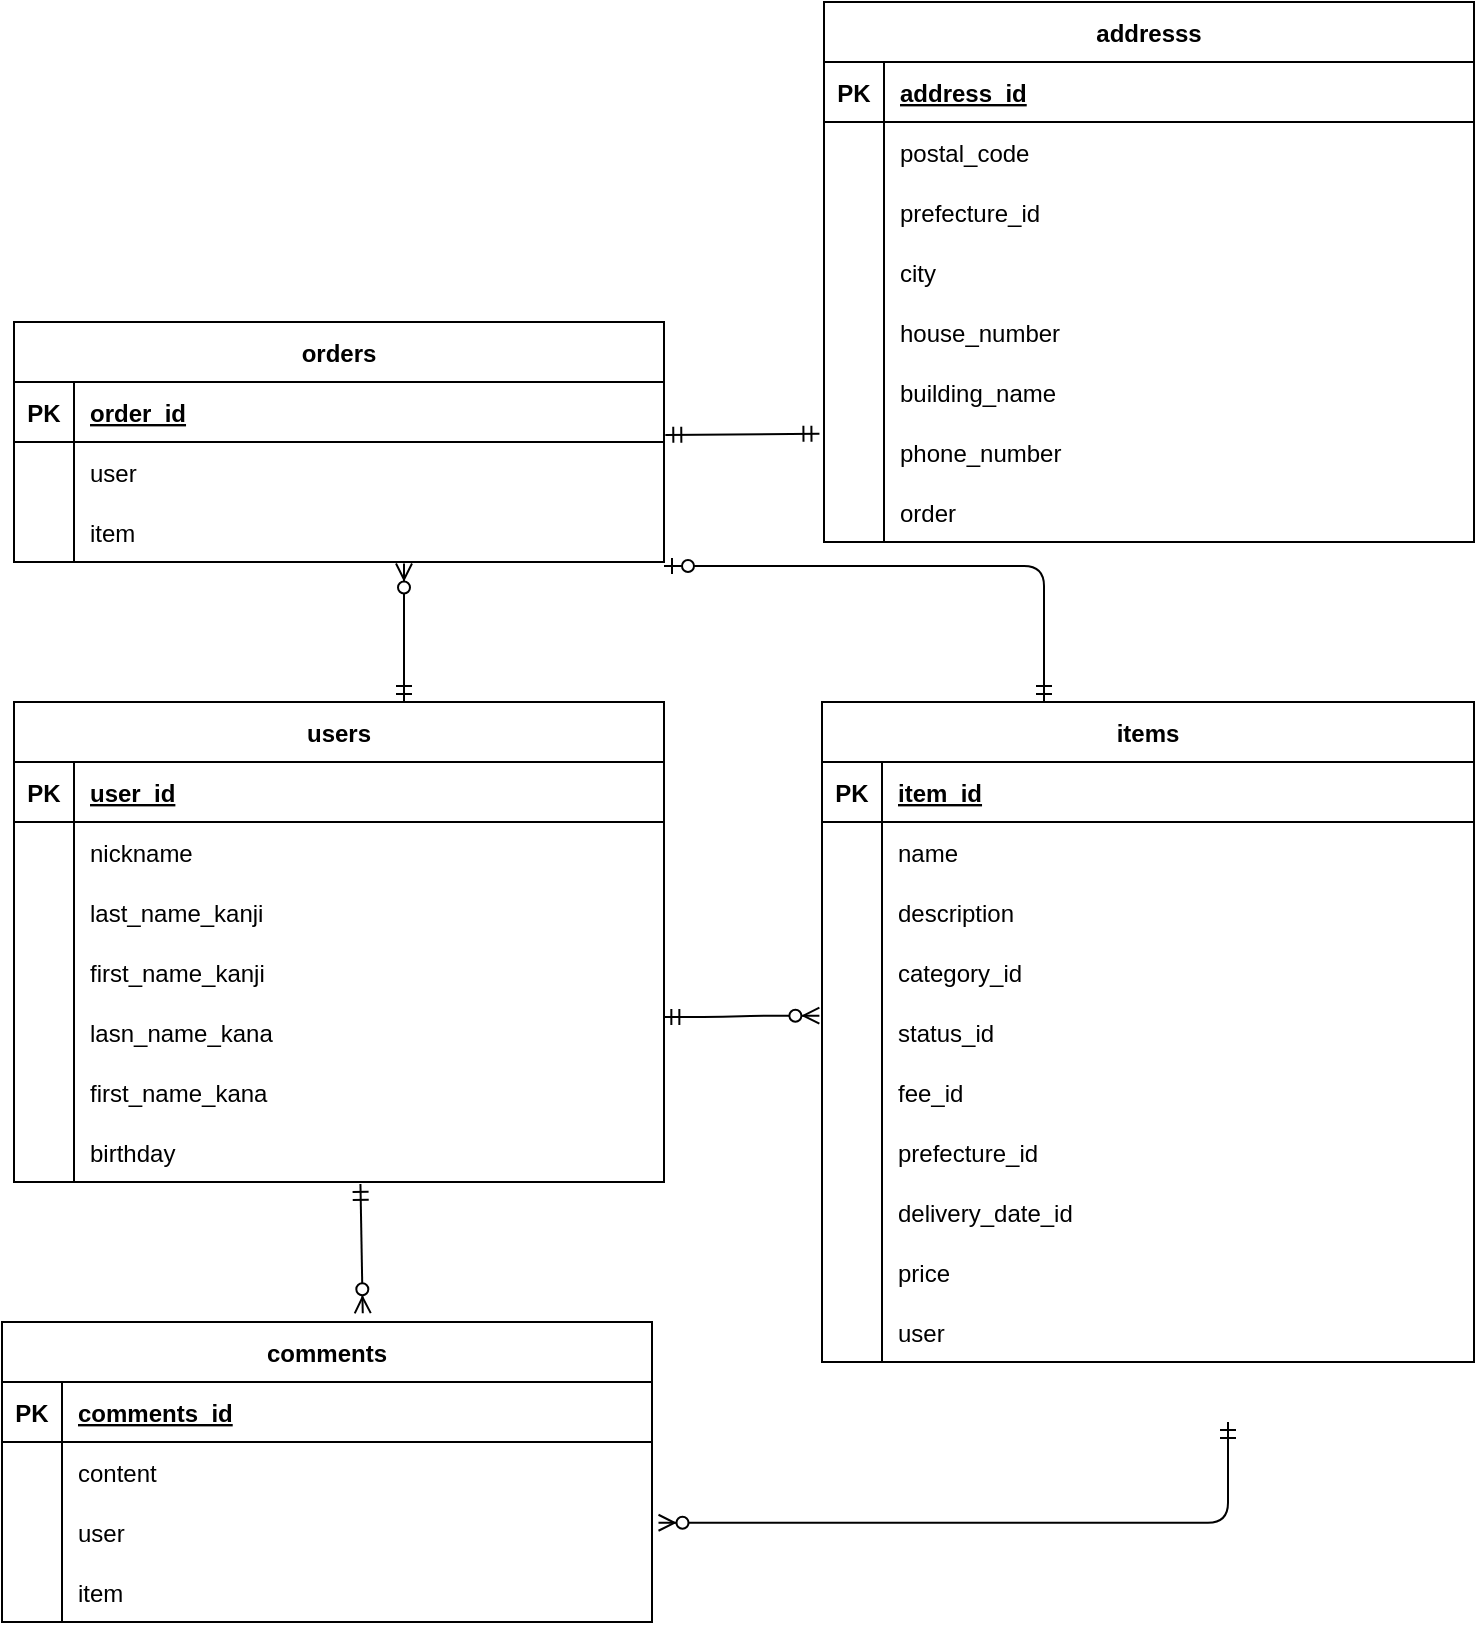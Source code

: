 <mxfile>
    <diagram id="KQ6oIsUss0RMuB4Pu9xS" name="ページ1">
        <mxGraphModel dx="745" dy="710" grid="1" gridSize="10" guides="1" tooltips="1" connect="0" arrows="1" fold="1" page="1" pageScale="1" pageWidth="827" pageHeight="1169" math="0" shadow="0">
            <root>
                <mxCell id="0"/>
                <mxCell id="1" parent="0"/>
                <mxCell id="64" value="users" style="shape=table;startSize=30;container=1;collapsible=1;childLayout=tableLayout;fixedRows=1;rowLines=0;fontStyle=1;align=center;resizeLast=1;labelBorderColor=none;" parent="1" vertex="1">
                    <mxGeometry x="26" y="370" width="325" height="240" as="geometry"/>
                </mxCell>
                <mxCell id="65" value="" style="shape=partialRectangle;collapsible=0;dropTarget=0;pointerEvents=0;fillColor=none;top=0;left=0;bottom=1;right=0;points=[[0,0.5],[1,0.5]];portConstraint=eastwest;labelBorderColor=none;" parent="64" vertex="1">
                    <mxGeometry y="30" width="325" height="30" as="geometry"/>
                </mxCell>
                <mxCell id="66" value="PK" style="shape=partialRectangle;connectable=0;fillColor=none;top=0;left=0;bottom=0;right=0;fontStyle=1;overflow=hidden;labelBorderColor=none;" parent="65" vertex="1">
                    <mxGeometry width="30" height="30" as="geometry">
                        <mxRectangle width="30" height="30" as="alternateBounds"/>
                    </mxGeometry>
                </mxCell>
                <mxCell id="67" value="user_id" style="shape=partialRectangle;connectable=0;fillColor=none;top=0;left=0;bottom=0;right=0;align=left;spacingLeft=6;fontStyle=5;overflow=hidden;labelBorderColor=none;" parent="65" vertex="1">
                    <mxGeometry x="30" width="295" height="30" as="geometry">
                        <mxRectangle width="295" height="30" as="alternateBounds"/>
                    </mxGeometry>
                </mxCell>
                <mxCell id="68" value="" style="shape=partialRectangle;collapsible=0;dropTarget=0;pointerEvents=0;fillColor=none;top=0;left=0;bottom=0;right=0;points=[[0,0.5],[1,0.5]];portConstraint=eastwest;labelBorderColor=none;" parent="64" vertex="1">
                    <mxGeometry y="60" width="325" height="30" as="geometry"/>
                </mxCell>
                <mxCell id="69" value="" style="shape=partialRectangle;connectable=0;fillColor=none;top=0;left=0;bottom=0;right=0;editable=1;overflow=hidden;labelBorderColor=none;" parent="68" vertex="1">
                    <mxGeometry width="30" height="30" as="geometry">
                        <mxRectangle width="30" height="30" as="alternateBounds"/>
                    </mxGeometry>
                </mxCell>
                <mxCell id="70" value="nickname " style="shape=partialRectangle;connectable=0;fillColor=none;top=0;left=0;bottom=0;right=0;align=left;spacingLeft=6;overflow=hidden;labelBorderColor=none;" parent="68" vertex="1">
                    <mxGeometry x="30" width="295" height="30" as="geometry">
                        <mxRectangle width="295" height="30" as="alternateBounds"/>
                    </mxGeometry>
                </mxCell>
                <mxCell id="71" value="" style="shape=partialRectangle;collapsible=0;dropTarget=0;pointerEvents=0;fillColor=none;top=0;left=0;bottom=0;right=0;points=[[0,0.5],[1,0.5]];portConstraint=eastwest;labelBorderColor=none;" parent="64" vertex="1">
                    <mxGeometry y="90" width="325" height="30" as="geometry"/>
                </mxCell>
                <mxCell id="72" value="" style="shape=partialRectangle;connectable=0;fillColor=none;top=0;left=0;bottom=0;right=0;editable=1;overflow=hidden;labelBorderColor=none;" parent="71" vertex="1">
                    <mxGeometry width="30" height="30" as="geometry">
                        <mxRectangle width="30" height="30" as="alternateBounds"/>
                    </mxGeometry>
                </mxCell>
                <mxCell id="73" value="last_name_kanji" style="shape=partialRectangle;connectable=0;fillColor=none;top=0;left=0;bottom=0;right=0;align=left;spacingLeft=6;overflow=hidden;labelBorderColor=none;" parent="71" vertex="1">
                    <mxGeometry x="30" width="295" height="30" as="geometry">
                        <mxRectangle width="295" height="30" as="alternateBounds"/>
                    </mxGeometry>
                </mxCell>
                <mxCell id="74" value="" style="shape=partialRectangle;collapsible=0;dropTarget=0;pointerEvents=0;fillColor=none;top=0;left=0;bottom=0;right=0;points=[[0,0.5],[1,0.5]];portConstraint=eastwest;labelBorderColor=none;" parent="64" vertex="1">
                    <mxGeometry y="120" width="325" height="30" as="geometry"/>
                </mxCell>
                <mxCell id="75" value="" style="shape=partialRectangle;connectable=0;fillColor=none;top=0;left=0;bottom=0;right=0;editable=1;overflow=hidden;labelBorderColor=none;" parent="74" vertex="1">
                    <mxGeometry width="30" height="30" as="geometry">
                        <mxRectangle width="30" height="30" as="alternateBounds"/>
                    </mxGeometry>
                </mxCell>
                <mxCell id="76" value="first_name_kanji " style="shape=partialRectangle;connectable=0;fillColor=none;top=0;left=0;bottom=0;right=0;align=left;spacingLeft=6;overflow=hidden;labelBorderColor=none;" parent="74" vertex="1">
                    <mxGeometry x="30" width="295" height="30" as="geometry">
                        <mxRectangle width="295" height="30" as="alternateBounds"/>
                    </mxGeometry>
                </mxCell>
                <mxCell id="119" value="" style="shape=partialRectangle;collapsible=0;dropTarget=0;pointerEvents=0;fillColor=none;top=0;left=0;bottom=0;right=0;points=[[0,0.5],[1,0.5]];portConstraint=eastwest;labelBorderColor=none;" parent="64" vertex="1">
                    <mxGeometry y="150" width="325" height="30" as="geometry"/>
                </mxCell>
                <mxCell id="120" value="" style="shape=partialRectangle;connectable=0;fillColor=none;top=0;left=0;bottom=0;right=0;editable=1;overflow=hidden;labelBorderColor=none;" parent="119" vertex="1">
                    <mxGeometry width="30" height="30" as="geometry">
                        <mxRectangle width="30" height="30" as="alternateBounds"/>
                    </mxGeometry>
                </mxCell>
                <mxCell id="121" value="lasn_name_kana" style="shape=partialRectangle;connectable=0;fillColor=none;top=0;left=0;bottom=0;right=0;align=left;spacingLeft=6;overflow=hidden;labelBorderColor=none;" parent="119" vertex="1">
                    <mxGeometry x="30" width="295" height="30" as="geometry">
                        <mxRectangle width="295" height="30" as="alternateBounds"/>
                    </mxGeometry>
                </mxCell>
                <mxCell id="122" value="" style="shape=partialRectangle;collapsible=0;dropTarget=0;pointerEvents=0;fillColor=none;top=0;left=0;bottom=0;right=0;points=[[0,0.5],[1,0.5]];portConstraint=eastwest;labelBorderColor=none;" parent="64" vertex="1">
                    <mxGeometry y="180" width="325" height="30" as="geometry"/>
                </mxCell>
                <mxCell id="123" value="" style="shape=partialRectangle;connectable=0;fillColor=none;top=0;left=0;bottom=0;right=0;editable=1;overflow=hidden;labelBorderColor=none;" parent="122" vertex="1">
                    <mxGeometry width="30" height="30" as="geometry">
                        <mxRectangle width="30" height="30" as="alternateBounds"/>
                    </mxGeometry>
                </mxCell>
                <mxCell id="124" value="first_name_kana" style="shape=partialRectangle;connectable=0;fillColor=none;top=0;left=0;bottom=0;right=0;align=left;spacingLeft=6;overflow=hidden;labelBorderColor=none;" parent="122" vertex="1">
                    <mxGeometry x="30" width="295" height="30" as="geometry">
                        <mxRectangle width="295" height="30" as="alternateBounds"/>
                    </mxGeometry>
                </mxCell>
                <mxCell id="125" value="" style="shape=partialRectangle;collapsible=0;dropTarget=0;pointerEvents=0;fillColor=none;top=0;left=0;bottom=0;right=0;points=[[0,0.5],[1,0.5]];portConstraint=eastwest;labelBorderColor=none;" parent="64" vertex="1">
                    <mxGeometry y="210" width="325" height="30" as="geometry"/>
                </mxCell>
                <mxCell id="126" value="" style="shape=partialRectangle;connectable=0;fillColor=none;top=0;left=0;bottom=0;right=0;editable=1;overflow=hidden;labelBorderColor=none;" parent="125" vertex="1">
                    <mxGeometry width="30" height="30" as="geometry">
                        <mxRectangle width="30" height="30" as="alternateBounds"/>
                    </mxGeometry>
                </mxCell>
                <mxCell id="127" value="birthday" style="shape=partialRectangle;connectable=0;fillColor=none;top=0;left=0;bottom=0;right=0;align=left;spacingLeft=6;overflow=hidden;labelBorderColor=none;" parent="125" vertex="1">
                    <mxGeometry x="30" width="295" height="30" as="geometry">
                        <mxRectangle width="295" height="30" as="alternateBounds"/>
                    </mxGeometry>
                </mxCell>
                <mxCell id="77" value="items" style="shape=table;startSize=30;container=1;collapsible=1;childLayout=tableLayout;fixedRows=1;rowLines=0;fontStyle=1;align=center;resizeLast=1;labelBorderColor=none;" parent="1" vertex="1">
                    <mxGeometry x="430" y="370" width="326" height="330" as="geometry"/>
                </mxCell>
                <mxCell id="78" value="" style="shape=partialRectangle;collapsible=0;dropTarget=0;pointerEvents=0;fillColor=none;top=0;left=0;bottom=1;right=0;points=[[0,0.5],[1,0.5]];portConstraint=eastwest;labelBorderColor=none;" parent="77" vertex="1">
                    <mxGeometry y="30" width="326" height="30" as="geometry"/>
                </mxCell>
                <mxCell id="79" value="PK" style="shape=partialRectangle;connectable=0;fillColor=none;top=0;left=0;bottom=0;right=0;fontStyle=1;overflow=hidden;labelBorderColor=none;" parent="78" vertex="1">
                    <mxGeometry width="30" height="30" as="geometry">
                        <mxRectangle width="30" height="30" as="alternateBounds"/>
                    </mxGeometry>
                </mxCell>
                <mxCell id="80" value="item_id" style="shape=partialRectangle;connectable=0;fillColor=none;top=0;left=0;bottom=0;right=0;align=left;spacingLeft=6;fontStyle=5;overflow=hidden;labelBorderColor=none;" parent="78" vertex="1">
                    <mxGeometry x="30" width="296" height="30" as="geometry">
                        <mxRectangle width="296" height="30" as="alternateBounds"/>
                    </mxGeometry>
                </mxCell>
                <mxCell id="81" value="" style="shape=partialRectangle;collapsible=0;dropTarget=0;pointerEvents=0;fillColor=none;top=0;left=0;bottom=0;right=0;points=[[0,0.5],[1,0.5]];portConstraint=eastwest;labelBorderColor=none;" parent="77" vertex="1">
                    <mxGeometry y="60" width="326" height="30" as="geometry"/>
                </mxCell>
                <mxCell id="82" value="" style="shape=partialRectangle;connectable=0;fillColor=none;top=0;left=0;bottom=0;right=0;editable=1;overflow=hidden;labelBorderColor=none;" parent="81" vertex="1">
                    <mxGeometry width="30" height="30" as="geometry">
                        <mxRectangle width="30" height="30" as="alternateBounds"/>
                    </mxGeometry>
                </mxCell>
                <mxCell id="83" value="name" style="shape=partialRectangle;connectable=0;fillColor=none;top=0;left=0;bottom=0;right=0;align=left;spacingLeft=6;overflow=hidden;labelBorderColor=none;" parent="81" vertex="1">
                    <mxGeometry x="30" width="296" height="30" as="geometry">
                        <mxRectangle width="296" height="30" as="alternateBounds"/>
                    </mxGeometry>
                </mxCell>
                <mxCell id="87" value="" style="shape=partialRectangle;collapsible=0;dropTarget=0;pointerEvents=0;fillColor=none;top=0;left=0;bottom=0;right=0;points=[[0,0.5],[1,0.5]];portConstraint=eastwest;labelBorderColor=none;" parent="77" vertex="1">
                    <mxGeometry y="90" width="326" height="30" as="geometry"/>
                </mxCell>
                <mxCell id="88" value="" style="shape=partialRectangle;connectable=0;fillColor=none;top=0;left=0;bottom=0;right=0;editable=1;overflow=hidden;labelBorderColor=none;" parent="87" vertex="1">
                    <mxGeometry width="30" height="30" as="geometry">
                        <mxRectangle width="30" height="30" as="alternateBounds"/>
                    </mxGeometry>
                </mxCell>
                <mxCell id="89" value="description" style="shape=partialRectangle;connectable=0;fillColor=none;top=0;left=0;bottom=0;right=0;align=left;spacingLeft=6;overflow=hidden;labelBorderColor=none;" parent="87" vertex="1">
                    <mxGeometry x="30" width="296" height="30" as="geometry">
                        <mxRectangle width="296" height="30" as="alternateBounds"/>
                    </mxGeometry>
                </mxCell>
                <mxCell id="131" value="" style="shape=partialRectangle;collapsible=0;dropTarget=0;pointerEvents=0;fillColor=none;top=0;left=0;bottom=0;right=0;points=[[0,0.5],[1,0.5]];portConstraint=eastwest;labelBorderColor=none;" parent="77" vertex="1">
                    <mxGeometry y="120" width="326" height="30" as="geometry"/>
                </mxCell>
                <mxCell id="132" value="" style="shape=partialRectangle;connectable=0;fillColor=none;top=0;left=0;bottom=0;right=0;editable=1;overflow=hidden;labelBorderColor=none;" parent="131" vertex="1">
                    <mxGeometry width="30" height="30" as="geometry">
                        <mxRectangle width="30" height="30" as="alternateBounds"/>
                    </mxGeometry>
                </mxCell>
                <mxCell id="133" value="category_id" style="shape=partialRectangle;connectable=0;fillColor=none;top=0;left=0;bottom=0;right=0;align=left;spacingLeft=6;overflow=hidden;labelBorderColor=none;" parent="131" vertex="1">
                    <mxGeometry x="30" width="296" height="30" as="geometry">
                        <mxRectangle width="296" height="30" as="alternateBounds"/>
                    </mxGeometry>
                </mxCell>
                <mxCell id="134" value="" style="shape=partialRectangle;collapsible=0;dropTarget=0;pointerEvents=0;fillColor=none;top=0;left=0;bottom=0;right=0;points=[[0,0.5],[1,0.5]];portConstraint=eastwest;labelBorderColor=none;" parent="77" vertex="1">
                    <mxGeometry y="150" width="326" height="30" as="geometry"/>
                </mxCell>
                <mxCell id="135" value="" style="shape=partialRectangle;connectable=0;fillColor=none;top=0;left=0;bottom=0;right=0;editable=1;overflow=hidden;labelBorderColor=none;" parent="134" vertex="1">
                    <mxGeometry width="30" height="30" as="geometry">
                        <mxRectangle width="30" height="30" as="alternateBounds"/>
                    </mxGeometry>
                </mxCell>
                <mxCell id="136" value="status_id" style="shape=partialRectangle;connectable=0;fillColor=none;top=0;left=0;bottom=0;right=0;align=left;spacingLeft=6;overflow=hidden;labelBorderColor=none;" parent="134" vertex="1">
                    <mxGeometry x="30" width="296" height="30" as="geometry">
                        <mxRectangle width="296" height="30" as="alternateBounds"/>
                    </mxGeometry>
                </mxCell>
                <mxCell id="137" value="" style="shape=partialRectangle;collapsible=0;dropTarget=0;pointerEvents=0;fillColor=none;top=0;left=0;bottom=0;right=0;points=[[0,0.5],[1,0.5]];portConstraint=eastwest;labelBorderColor=none;" parent="77" vertex="1">
                    <mxGeometry y="180" width="326" height="30" as="geometry"/>
                </mxCell>
                <mxCell id="138" value="" style="shape=partialRectangle;connectable=0;fillColor=none;top=0;left=0;bottom=0;right=0;editable=1;overflow=hidden;labelBorderColor=none;" parent="137" vertex="1">
                    <mxGeometry width="30" height="30" as="geometry">
                        <mxRectangle width="30" height="30" as="alternateBounds"/>
                    </mxGeometry>
                </mxCell>
                <mxCell id="139" value="fee_id" style="shape=partialRectangle;connectable=0;fillColor=none;top=0;left=0;bottom=0;right=0;align=left;spacingLeft=6;overflow=hidden;labelBorderColor=none;" parent="137" vertex="1">
                    <mxGeometry x="30" width="296" height="30" as="geometry">
                        <mxRectangle width="296" height="30" as="alternateBounds"/>
                    </mxGeometry>
                </mxCell>
                <mxCell id="140" value="" style="shape=partialRectangle;collapsible=0;dropTarget=0;pointerEvents=0;fillColor=none;top=0;left=0;bottom=0;right=0;points=[[0,0.5],[1,0.5]];portConstraint=eastwest;labelBorderColor=none;" parent="77" vertex="1">
                    <mxGeometry y="210" width="326" height="30" as="geometry"/>
                </mxCell>
                <mxCell id="141" value="" style="shape=partialRectangle;connectable=0;fillColor=none;top=0;left=0;bottom=0;right=0;editable=1;overflow=hidden;labelBorderColor=none;" parent="140" vertex="1">
                    <mxGeometry width="30" height="30" as="geometry">
                        <mxRectangle width="30" height="30" as="alternateBounds"/>
                    </mxGeometry>
                </mxCell>
                <mxCell id="142" value="prefecture_id" style="shape=partialRectangle;connectable=0;fillColor=none;top=0;left=0;bottom=0;right=0;align=left;spacingLeft=6;overflow=hidden;labelBorderColor=none;" parent="140" vertex="1">
                    <mxGeometry x="30" width="296" height="30" as="geometry">
                        <mxRectangle width="296" height="30" as="alternateBounds"/>
                    </mxGeometry>
                </mxCell>
                <mxCell id="143" value="" style="shape=partialRectangle;collapsible=0;dropTarget=0;pointerEvents=0;fillColor=none;top=0;left=0;bottom=0;right=0;points=[[0,0.5],[1,0.5]];portConstraint=eastwest;labelBorderColor=none;" parent="77" vertex="1">
                    <mxGeometry y="240" width="326" height="30" as="geometry"/>
                </mxCell>
                <mxCell id="144" value="" style="shape=partialRectangle;connectable=0;fillColor=none;top=0;left=0;bottom=0;right=0;editable=1;overflow=hidden;labelBorderColor=none;" parent="143" vertex="1">
                    <mxGeometry width="30" height="30" as="geometry">
                        <mxRectangle width="30" height="30" as="alternateBounds"/>
                    </mxGeometry>
                </mxCell>
                <mxCell id="145" value="delivery_date_id" style="shape=partialRectangle;connectable=0;fillColor=none;top=0;left=0;bottom=0;right=0;align=left;spacingLeft=6;overflow=hidden;labelBorderColor=none;" parent="143" vertex="1">
                    <mxGeometry x="30" width="296" height="30" as="geometry">
                        <mxRectangle width="296" height="30" as="alternateBounds"/>
                    </mxGeometry>
                </mxCell>
                <mxCell id="146" value="" style="shape=partialRectangle;collapsible=0;dropTarget=0;pointerEvents=0;fillColor=none;top=0;left=0;bottom=0;right=0;points=[[0,0.5],[1,0.5]];portConstraint=eastwest;labelBorderColor=none;" parent="77" vertex="1">
                    <mxGeometry y="270" width="326" height="30" as="geometry"/>
                </mxCell>
                <mxCell id="147" value="" style="shape=partialRectangle;connectable=0;fillColor=none;top=0;left=0;bottom=0;right=0;editable=1;overflow=hidden;labelBorderColor=none;" parent="146" vertex="1">
                    <mxGeometry width="30" height="30" as="geometry">
                        <mxRectangle width="30" height="30" as="alternateBounds"/>
                    </mxGeometry>
                </mxCell>
                <mxCell id="148" value="price" style="shape=partialRectangle;connectable=0;fillColor=none;top=0;left=0;bottom=0;right=0;align=left;spacingLeft=6;overflow=hidden;labelBorderColor=none;" parent="146" vertex="1">
                    <mxGeometry x="30" width="296" height="30" as="geometry">
                        <mxRectangle width="296" height="30" as="alternateBounds"/>
                    </mxGeometry>
                </mxCell>
                <mxCell id="236" value="" style="shape=partialRectangle;collapsible=0;dropTarget=0;pointerEvents=0;fillColor=none;top=0;left=0;bottom=0;right=0;points=[[0,0.5],[1,0.5]];portConstraint=eastwest;labelBorderColor=none;" vertex="1" parent="77">
                    <mxGeometry y="300" width="326" height="30" as="geometry"/>
                </mxCell>
                <mxCell id="237" value="" style="shape=partialRectangle;connectable=0;fillColor=none;top=0;left=0;bottom=0;right=0;editable=1;overflow=hidden;labelBorderColor=none;" vertex="1" parent="236">
                    <mxGeometry width="30" height="30" as="geometry">
                        <mxRectangle width="30" height="30" as="alternateBounds"/>
                    </mxGeometry>
                </mxCell>
                <mxCell id="238" value="user" style="shape=partialRectangle;connectable=0;fillColor=none;top=0;left=0;bottom=0;right=0;align=left;spacingLeft=6;overflow=hidden;labelBorderColor=none;" vertex="1" parent="236">
                    <mxGeometry x="30" width="296" height="30" as="geometry">
                        <mxRectangle width="296" height="30" as="alternateBounds"/>
                    </mxGeometry>
                </mxCell>
                <mxCell id="91" value="orders" style="shape=table;startSize=30;container=1;collapsible=1;childLayout=tableLayout;fixedRows=1;rowLines=0;fontStyle=1;align=center;resizeLast=1;labelBorderColor=none;" parent="1" vertex="1">
                    <mxGeometry x="26" y="180" width="325" height="120" as="geometry"/>
                </mxCell>
                <mxCell id="92" value="" style="shape=partialRectangle;collapsible=0;dropTarget=0;pointerEvents=0;fillColor=none;top=0;left=0;bottom=1;right=0;points=[[0,0.5],[1,0.5]];portConstraint=eastwest;labelBorderColor=none;" parent="91" vertex="1">
                    <mxGeometry y="30" width="325" height="30" as="geometry"/>
                </mxCell>
                <mxCell id="93" value="PK" style="shape=partialRectangle;connectable=0;fillColor=none;top=0;left=0;bottom=0;right=0;fontStyle=1;overflow=hidden;labelBorderColor=none;" parent="92" vertex="1">
                    <mxGeometry width="30" height="30" as="geometry">
                        <mxRectangle width="30" height="30" as="alternateBounds"/>
                    </mxGeometry>
                </mxCell>
                <mxCell id="94" value="order_id" style="shape=partialRectangle;connectable=0;fillColor=none;top=0;left=0;bottom=0;right=0;align=left;spacingLeft=6;fontStyle=5;overflow=hidden;labelBorderColor=none;" parent="92" vertex="1">
                    <mxGeometry x="30" width="295" height="30" as="geometry">
                        <mxRectangle width="295" height="30" as="alternateBounds"/>
                    </mxGeometry>
                </mxCell>
                <mxCell id="191" value="" style="shape=partialRectangle;collapsible=0;dropTarget=0;pointerEvents=0;fillColor=none;top=0;left=0;bottom=0;right=0;points=[[0,0.5],[1,0.5]];portConstraint=eastwest;labelBorderColor=none;" parent="91" vertex="1">
                    <mxGeometry y="60" width="325" height="30" as="geometry"/>
                </mxCell>
                <mxCell id="192" value="" style="shape=partialRectangle;connectable=0;fillColor=none;top=0;left=0;bottom=0;right=0;editable=1;overflow=hidden;labelBorderColor=none;" parent="191" vertex="1">
                    <mxGeometry width="30" height="30" as="geometry">
                        <mxRectangle width="30" height="30" as="alternateBounds"/>
                    </mxGeometry>
                </mxCell>
                <mxCell id="193" value="user" style="shape=partialRectangle;connectable=0;fillColor=none;top=0;left=0;bottom=0;right=0;align=left;spacingLeft=6;overflow=hidden;labelBorderColor=none;" parent="191" vertex="1">
                    <mxGeometry x="30" width="295" height="30" as="geometry">
                        <mxRectangle width="295" height="30" as="alternateBounds"/>
                    </mxGeometry>
                </mxCell>
                <mxCell id="194" value="" style="shape=partialRectangle;collapsible=0;dropTarget=0;pointerEvents=0;fillColor=none;top=0;left=0;bottom=0;right=0;points=[[0,0.5],[1,0.5]];portConstraint=eastwest;labelBorderColor=none;" parent="91" vertex="1">
                    <mxGeometry y="90" width="325" height="30" as="geometry"/>
                </mxCell>
                <mxCell id="195" value="" style="shape=partialRectangle;connectable=0;fillColor=none;top=0;left=0;bottom=0;right=0;editable=1;overflow=hidden;labelBorderColor=none;" parent="194" vertex="1">
                    <mxGeometry width="30" height="30" as="geometry">
                        <mxRectangle width="30" height="30" as="alternateBounds"/>
                    </mxGeometry>
                </mxCell>
                <mxCell id="196" value="item" style="shape=partialRectangle;connectable=0;fillColor=none;top=0;left=0;bottom=0;right=0;align=left;spacingLeft=6;overflow=hidden;labelBorderColor=none;" parent="194" vertex="1">
                    <mxGeometry x="30" width="295" height="30" as="geometry">
                        <mxRectangle width="295" height="30" as="alternateBounds"/>
                    </mxGeometry>
                </mxCell>
                <mxCell id="105" value="comments" style="shape=table;startSize=30;container=1;collapsible=1;childLayout=tableLayout;fixedRows=1;rowLines=0;fontStyle=1;align=center;resizeLast=1;labelBorderColor=none;" parent="1" vertex="1">
                    <mxGeometry x="20" y="680" width="325" height="150" as="geometry"/>
                </mxCell>
                <mxCell id="106" value="" style="shape=partialRectangle;collapsible=0;dropTarget=0;pointerEvents=0;fillColor=none;top=0;left=0;bottom=1;right=0;points=[[0,0.5],[1,0.5]];portConstraint=eastwest;labelBorderColor=none;" parent="105" vertex="1">
                    <mxGeometry y="30" width="325" height="30" as="geometry"/>
                </mxCell>
                <mxCell id="107" value="PK" style="shape=partialRectangle;connectable=0;fillColor=none;top=0;left=0;bottom=0;right=0;fontStyle=1;overflow=hidden;labelBorderColor=none;" parent="106" vertex="1">
                    <mxGeometry width="30" height="30" as="geometry">
                        <mxRectangle width="30" height="30" as="alternateBounds"/>
                    </mxGeometry>
                </mxCell>
                <mxCell id="108" value="comments_id" style="shape=partialRectangle;connectable=0;fillColor=none;top=0;left=0;bottom=0;right=0;align=left;spacingLeft=6;fontStyle=5;overflow=hidden;labelBorderColor=none;" parent="106" vertex="1">
                    <mxGeometry x="30" width="295" height="30" as="geometry">
                        <mxRectangle width="295" height="30" as="alternateBounds"/>
                    </mxGeometry>
                </mxCell>
                <mxCell id="109" value="" style="shape=partialRectangle;collapsible=0;dropTarget=0;pointerEvents=0;fillColor=none;top=0;left=0;bottom=0;right=0;points=[[0,0.5],[1,0.5]];portConstraint=eastwest;labelBorderColor=none;" parent="105" vertex="1">
                    <mxGeometry y="60" width="325" height="30" as="geometry"/>
                </mxCell>
                <mxCell id="110" value="" style="shape=partialRectangle;connectable=0;fillColor=none;top=0;left=0;bottom=0;right=0;editable=1;overflow=hidden;labelBorderColor=none;" parent="109" vertex="1">
                    <mxGeometry width="30" height="30" as="geometry">
                        <mxRectangle width="30" height="30" as="alternateBounds"/>
                    </mxGeometry>
                </mxCell>
                <mxCell id="111" value="content" style="shape=partialRectangle;connectable=0;fillColor=none;top=0;left=0;bottom=0;right=0;align=left;spacingLeft=6;overflow=hidden;labelBorderColor=none;" parent="109" vertex="1">
                    <mxGeometry x="30" width="295" height="30" as="geometry">
                        <mxRectangle width="295" height="30" as="alternateBounds"/>
                    </mxGeometry>
                </mxCell>
                <mxCell id="112" value="" style="shape=partialRectangle;collapsible=0;dropTarget=0;pointerEvents=0;fillColor=none;top=0;left=0;bottom=0;right=0;points=[[0,0.5],[1,0.5]];portConstraint=eastwest;labelBorderColor=none;" parent="105" vertex="1">
                    <mxGeometry y="90" width="325" height="30" as="geometry"/>
                </mxCell>
                <mxCell id="113" value="" style="shape=partialRectangle;connectable=0;fillColor=none;top=0;left=0;bottom=0;right=0;editable=1;overflow=hidden;labelBorderColor=none;" parent="112" vertex="1">
                    <mxGeometry width="30" height="30" as="geometry">
                        <mxRectangle width="30" height="30" as="alternateBounds"/>
                    </mxGeometry>
                </mxCell>
                <mxCell id="114" value="user" style="shape=partialRectangle;connectable=0;fillColor=none;top=0;left=0;bottom=0;right=0;align=left;spacingLeft=6;overflow=hidden;labelBorderColor=none;" parent="112" vertex="1">
                    <mxGeometry x="30" width="295" height="30" as="geometry">
                        <mxRectangle width="295" height="30" as="alternateBounds"/>
                    </mxGeometry>
                </mxCell>
                <mxCell id="115" value="" style="shape=partialRectangle;collapsible=0;dropTarget=0;pointerEvents=0;fillColor=none;top=0;left=0;bottom=0;right=0;points=[[0,0.5],[1,0.5]];portConstraint=eastwest;labelBorderColor=none;" parent="105" vertex="1">
                    <mxGeometry y="120" width="325" height="30" as="geometry"/>
                </mxCell>
                <mxCell id="116" value="" style="shape=partialRectangle;connectable=0;fillColor=none;top=0;left=0;bottom=0;right=0;editable=1;overflow=hidden;labelBorderColor=none;" parent="115" vertex="1">
                    <mxGeometry width="30" height="30" as="geometry">
                        <mxRectangle width="30" height="30" as="alternateBounds"/>
                    </mxGeometry>
                </mxCell>
                <mxCell id="117" value="item" style="shape=partialRectangle;connectable=0;fillColor=none;top=0;left=0;bottom=0;right=0;align=left;spacingLeft=6;overflow=hidden;labelBorderColor=none;" parent="115" vertex="1">
                    <mxGeometry x="30" width="295" height="30" as="geometry">
                        <mxRectangle width="295" height="30" as="alternateBounds"/>
                    </mxGeometry>
                </mxCell>
                <mxCell id="197" value="addresss" style="shape=table;startSize=30;container=1;collapsible=1;childLayout=tableLayout;fixedRows=1;rowLines=0;fontStyle=1;align=center;resizeLast=1;labelBorderColor=none;" vertex="1" parent="1">
                    <mxGeometry x="431" y="20" width="325" height="270" as="geometry"/>
                </mxCell>
                <mxCell id="198" value="" style="shape=partialRectangle;collapsible=0;dropTarget=0;pointerEvents=0;fillColor=none;top=0;left=0;bottom=1;right=0;points=[[0,0.5],[1,0.5]];portConstraint=eastwest;labelBorderColor=none;" vertex="1" parent="197">
                    <mxGeometry y="30" width="325" height="30" as="geometry"/>
                </mxCell>
                <mxCell id="199" value="PK" style="shape=partialRectangle;connectable=0;fillColor=none;top=0;left=0;bottom=0;right=0;fontStyle=1;overflow=hidden;labelBorderColor=none;" vertex="1" parent="198">
                    <mxGeometry width="30" height="30" as="geometry">
                        <mxRectangle width="30" height="30" as="alternateBounds"/>
                    </mxGeometry>
                </mxCell>
                <mxCell id="200" value="address_id" style="shape=partialRectangle;connectable=0;fillColor=none;top=0;left=0;bottom=0;right=0;align=left;spacingLeft=6;fontStyle=5;overflow=hidden;labelBorderColor=none;" vertex="1" parent="198">
                    <mxGeometry x="30" width="295" height="30" as="geometry">
                        <mxRectangle width="295" height="30" as="alternateBounds"/>
                    </mxGeometry>
                </mxCell>
                <mxCell id="204" value="" style="shape=partialRectangle;collapsible=0;dropTarget=0;pointerEvents=0;fillColor=none;top=0;left=0;bottom=0;right=0;points=[[0,0.5],[1,0.5]];portConstraint=eastwest;labelBorderColor=none;" vertex="1" parent="197">
                    <mxGeometry y="60" width="325" height="30" as="geometry"/>
                </mxCell>
                <mxCell id="205" value="" style="shape=partialRectangle;connectable=0;fillColor=none;top=0;left=0;bottom=0;right=0;editable=1;overflow=hidden;labelBorderColor=none;" vertex="1" parent="204">
                    <mxGeometry width="30" height="30" as="geometry">
                        <mxRectangle width="30" height="30" as="alternateBounds"/>
                    </mxGeometry>
                </mxCell>
                <mxCell id="206" value="postal_code " style="shape=partialRectangle;connectable=0;fillColor=none;top=0;left=0;bottom=0;right=0;align=left;spacingLeft=6;overflow=hidden;labelBorderColor=none;" vertex="1" parent="204">
                    <mxGeometry x="30" width="295" height="30" as="geometry">
                        <mxRectangle width="295" height="30" as="alternateBounds"/>
                    </mxGeometry>
                </mxCell>
                <mxCell id="207" value="" style="shape=partialRectangle;collapsible=0;dropTarget=0;pointerEvents=0;fillColor=none;top=0;left=0;bottom=0;right=0;points=[[0,0.5],[1,0.5]];portConstraint=eastwest;labelBorderColor=none;" vertex="1" parent="197">
                    <mxGeometry y="90" width="325" height="30" as="geometry"/>
                </mxCell>
                <mxCell id="208" value="" style="shape=partialRectangle;connectable=0;fillColor=none;top=0;left=0;bottom=0;right=0;editable=1;overflow=hidden;labelBorderColor=none;" vertex="1" parent="207">
                    <mxGeometry width="30" height="30" as="geometry">
                        <mxRectangle width="30" height="30" as="alternateBounds"/>
                    </mxGeometry>
                </mxCell>
                <mxCell id="209" value="prefecture_id" style="shape=partialRectangle;connectable=0;fillColor=none;top=0;left=0;bottom=0;right=0;align=left;spacingLeft=6;overflow=hidden;labelBorderColor=none;" vertex="1" parent="207">
                    <mxGeometry x="30" width="295" height="30" as="geometry">
                        <mxRectangle width="295" height="30" as="alternateBounds"/>
                    </mxGeometry>
                </mxCell>
                <mxCell id="210" value="" style="shape=partialRectangle;collapsible=0;dropTarget=0;pointerEvents=0;fillColor=none;top=0;left=0;bottom=0;right=0;points=[[0,0.5],[1,0.5]];portConstraint=eastwest;labelBorderColor=none;" vertex="1" parent="197">
                    <mxGeometry y="120" width="325" height="30" as="geometry"/>
                </mxCell>
                <mxCell id="211" value="" style="shape=partialRectangle;connectable=0;fillColor=none;top=0;left=0;bottom=0;right=0;editable=1;overflow=hidden;labelBorderColor=none;" vertex="1" parent="210">
                    <mxGeometry width="30" height="30" as="geometry">
                        <mxRectangle width="30" height="30" as="alternateBounds"/>
                    </mxGeometry>
                </mxCell>
                <mxCell id="212" value="city" style="shape=partialRectangle;connectable=0;fillColor=none;top=0;left=0;bottom=0;right=0;align=left;spacingLeft=6;overflow=hidden;labelBorderColor=none;" vertex="1" parent="210">
                    <mxGeometry x="30" width="295" height="30" as="geometry">
                        <mxRectangle width="295" height="30" as="alternateBounds"/>
                    </mxGeometry>
                </mxCell>
                <mxCell id="213" value="" style="shape=partialRectangle;collapsible=0;dropTarget=0;pointerEvents=0;fillColor=none;top=0;left=0;bottom=0;right=0;points=[[0,0.5],[1,0.5]];portConstraint=eastwest;labelBorderColor=none;" vertex="1" parent="197">
                    <mxGeometry y="150" width="325" height="30" as="geometry"/>
                </mxCell>
                <mxCell id="214" value="" style="shape=partialRectangle;connectable=0;fillColor=none;top=0;left=0;bottom=0;right=0;editable=1;overflow=hidden;labelBorderColor=none;" vertex="1" parent="213">
                    <mxGeometry width="30" height="30" as="geometry">
                        <mxRectangle width="30" height="30" as="alternateBounds"/>
                    </mxGeometry>
                </mxCell>
                <mxCell id="215" value="house_number" style="shape=partialRectangle;connectable=0;fillColor=none;top=0;left=0;bottom=0;right=0;align=left;spacingLeft=6;overflow=hidden;labelBorderColor=none;" vertex="1" parent="213">
                    <mxGeometry x="30" width="295" height="30" as="geometry">
                        <mxRectangle width="295" height="30" as="alternateBounds"/>
                    </mxGeometry>
                </mxCell>
                <mxCell id="216" value="" style="shape=partialRectangle;collapsible=0;dropTarget=0;pointerEvents=0;fillColor=none;top=0;left=0;bottom=0;right=0;points=[[0,0.5],[1,0.5]];portConstraint=eastwest;labelBorderColor=none;" vertex="1" parent="197">
                    <mxGeometry y="180" width="325" height="30" as="geometry"/>
                </mxCell>
                <mxCell id="217" value="" style="shape=partialRectangle;connectable=0;fillColor=none;top=0;left=0;bottom=0;right=0;editable=1;overflow=hidden;labelBorderColor=none;" vertex="1" parent="216">
                    <mxGeometry width="30" height="30" as="geometry">
                        <mxRectangle width="30" height="30" as="alternateBounds"/>
                    </mxGeometry>
                </mxCell>
                <mxCell id="218" value="building_name" style="shape=partialRectangle;connectable=0;fillColor=none;top=0;left=0;bottom=0;right=0;align=left;spacingLeft=6;overflow=hidden;labelBorderColor=none;" vertex="1" parent="216">
                    <mxGeometry x="30" width="295" height="30" as="geometry">
                        <mxRectangle width="295" height="30" as="alternateBounds"/>
                    </mxGeometry>
                </mxCell>
                <mxCell id="219" value="" style="shape=partialRectangle;collapsible=0;dropTarget=0;pointerEvents=0;fillColor=none;top=0;left=0;bottom=0;right=0;points=[[0,0.5],[1,0.5]];portConstraint=eastwest;labelBorderColor=none;" vertex="1" parent="197">
                    <mxGeometry y="210" width="325" height="30" as="geometry"/>
                </mxCell>
                <mxCell id="220" value="" style="shape=partialRectangle;connectable=0;fillColor=none;top=0;left=0;bottom=0;right=0;editable=1;overflow=hidden;labelBorderColor=none;" vertex="1" parent="219">
                    <mxGeometry width="30" height="30" as="geometry">
                        <mxRectangle width="30" height="30" as="alternateBounds"/>
                    </mxGeometry>
                </mxCell>
                <mxCell id="221" value="phone_number" style="shape=partialRectangle;connectable=0;fillColor=none;top=0;left=0;bottom=0;right=0;align=left;spacingLeft=6;overflow=hidden;labelBorderColor=none;" vertex="1" parent="219">
                    <mxGeometry x="30" width="295" height="30" as="geometry">
                        <mxRectangle width="295" height="30" as="alternateBounds"/>
                    </mxGeometry>
                </mxCell>
                <mxCell id="233" value="" style="shape=partialRectangle;collapsible=0;dropTarget=0;pointerEvents=0;fillColor=none;top=0;left=0;bottom=0;right=0;points=[[0,0.5],[1,0.5]];portConstraint=eastwest;labelBorderColor=none;" vertex="1" parent="197">
                    <mxGeometry y="240" width="325" height="30" as="geometry"/>
                </mxCell>
                <mxCell id="234" value="" style="shape=partialRectangle;connectable=0;fillColor=none;top=0;left=0;bottom=0;right=0;editable=1;overflow=hidden;labelBorderColor=none;" vertex="1" parent="233">
                    <mxGeometry width="30" height="30" as="geometry">
                        <mxRectangle width="30" height="30" as="alternateBounds"/>
                    </mxGeometry>
                </mxCell>
                <mxCell id="235" value="order" style="shape=partialRectangle;connectable=0;fillColor=none;top=0;left=0;bottom=0;right=0;align=left;spacingLeft=6;overflow=hidden;labelBorderColor=none;" vertex="1" parent="233">
                    <mxGeometry x="30" width="295" height="30" as="geometry">
                        <mxRectangle width="295" height="30" as="alternateBounds"/>
                    </mxGeometry>
                </mxCell>
                <mxCell id="228" value="" style="fontSize=12;html=1;endArrow=ERmandOne;startArrow=ERmandOne;exitX=1.002;exitY=0.882;exitDx=0;exitDy=0;exitPerimeter=0;entryX=-0.007;entryY=0.195;entryDx=0;entryDy=0;entryPerimeter=0;" edge="1" parent="1" source="92" target="219">
                    <mxGeometry width="100" height="100" relative="1" as="geometry">
                        <mxPoint x="360" y="420" as="sourcePoint"/>
                        <mxPoint x="460" y="320" as="targetPoint"/>
                    </mxGeometry>
                </mxCell>
                <mxCell id="231" value="" style="edgeStyle=orthogonalEdgeStyle;fontSize=12;html=1;endArrow=ERzeroToMany;startArrow=ERmandOne;entryX=1.01;entryY=0.346;entryDx=0;entryDy=0;entryPerimeter=0;" edge="1" parent="1" target="112">
                    <mxGeometry width="100" height="100" relative="1" as="geometry">
                        <mxPoint x="633" y="730" as="sourcePoint"/>
                        <mxPoint x="530" y="560" as="targetPoint"/>
                        <Array as="points">
                            <mxPoint x="633" y="780"/>
                        </Array>
                    </mxGeometry>
                </mxCell>
                <mxCell id="232" value="" style="fontSize=12;html=1;endArrow=ERzeroToMany;startArrow=ERmandOne;exitX=0.533;exitY=1.032;exitDx=0;exitDy=0;exitPerimeter=0;entryX=0.555;entryY=-0.029;entryDx=0;entryDy=0;entryPerimeter=0;" edge="1" parent="1" source="125" target="105">
                    <mxGeometry width="100" height="100" relative="1" as="geometry">
                        <mxPoint x="220" y="660" as="sourcePoint"/>
                        <mxPoint x="320" y="560" as="targetPoint"/>
                    </mxGeometry>
                </mxCell>
                <mxCell id="239" value="" style="edgeStyle=orthogonalEdgeStyle;fontSize=12;html=1;endArrow=ERzeroToOne;startArrow=ERmandOne;" edge="1" parent="1">
                    <mxGeometry width="100" height="100" relative="1" as="geometry">
                        <mxPoint x="541" y="370" as="sourcePoint"/>
                        <mxPoint x="351" y="302" as="targetPoint"/>
                        <Array as="points">
                            <mxPoint x="541" y="302"/>
                        </Array>
                    </mxGeometry>
                </mxCell>
                <mxCell id="240" value="" style="fontSize=12;html=1;endArrow=ERzeroToMany;startArrow=ERmandOne;entryX=0.6;entryY=1.026;entryDx=0;entryDy=0;entryPerimeter=0;" edge="1" parent="1" target="194">
                    <mxGeometry width="100" height="100" relative="1" as="geometry">
                        <mxPoint x="221" y="370" as="sourcePoint"/>
                        <mxPoint x="320" y="330" as="targetPoint"/>
                    </mxGeometry>
                </mxCell>
                <mxCell id="241" value="" style="edgeStyle=entityRelationEdgeStyle;fontSize=12;html=1;endArrow=ERzeroToMany;startArrow=ERmandOne;entryX=-0.004;entryY=0.228;entryDx=0;entryDy=0;entryPerimeter=0;exitX=0.999;exitY=0.25;exitDx=0;exitDy=0;exitPerimeter=0;" edge="1" parent="1" source="119" target="134">
                    <mxGeometry width="100" height="100" relative="1" as="geometry">
                        <mxPoint x="350" y="557" as="sourcePoint"/>
                        <mxPoint x="410" y="580" as="targetPoint"/>
                    </mxGeometry>
                </mxCell>
            </root>
        </mxGraphModel>
    </diagram>
</mxfile>